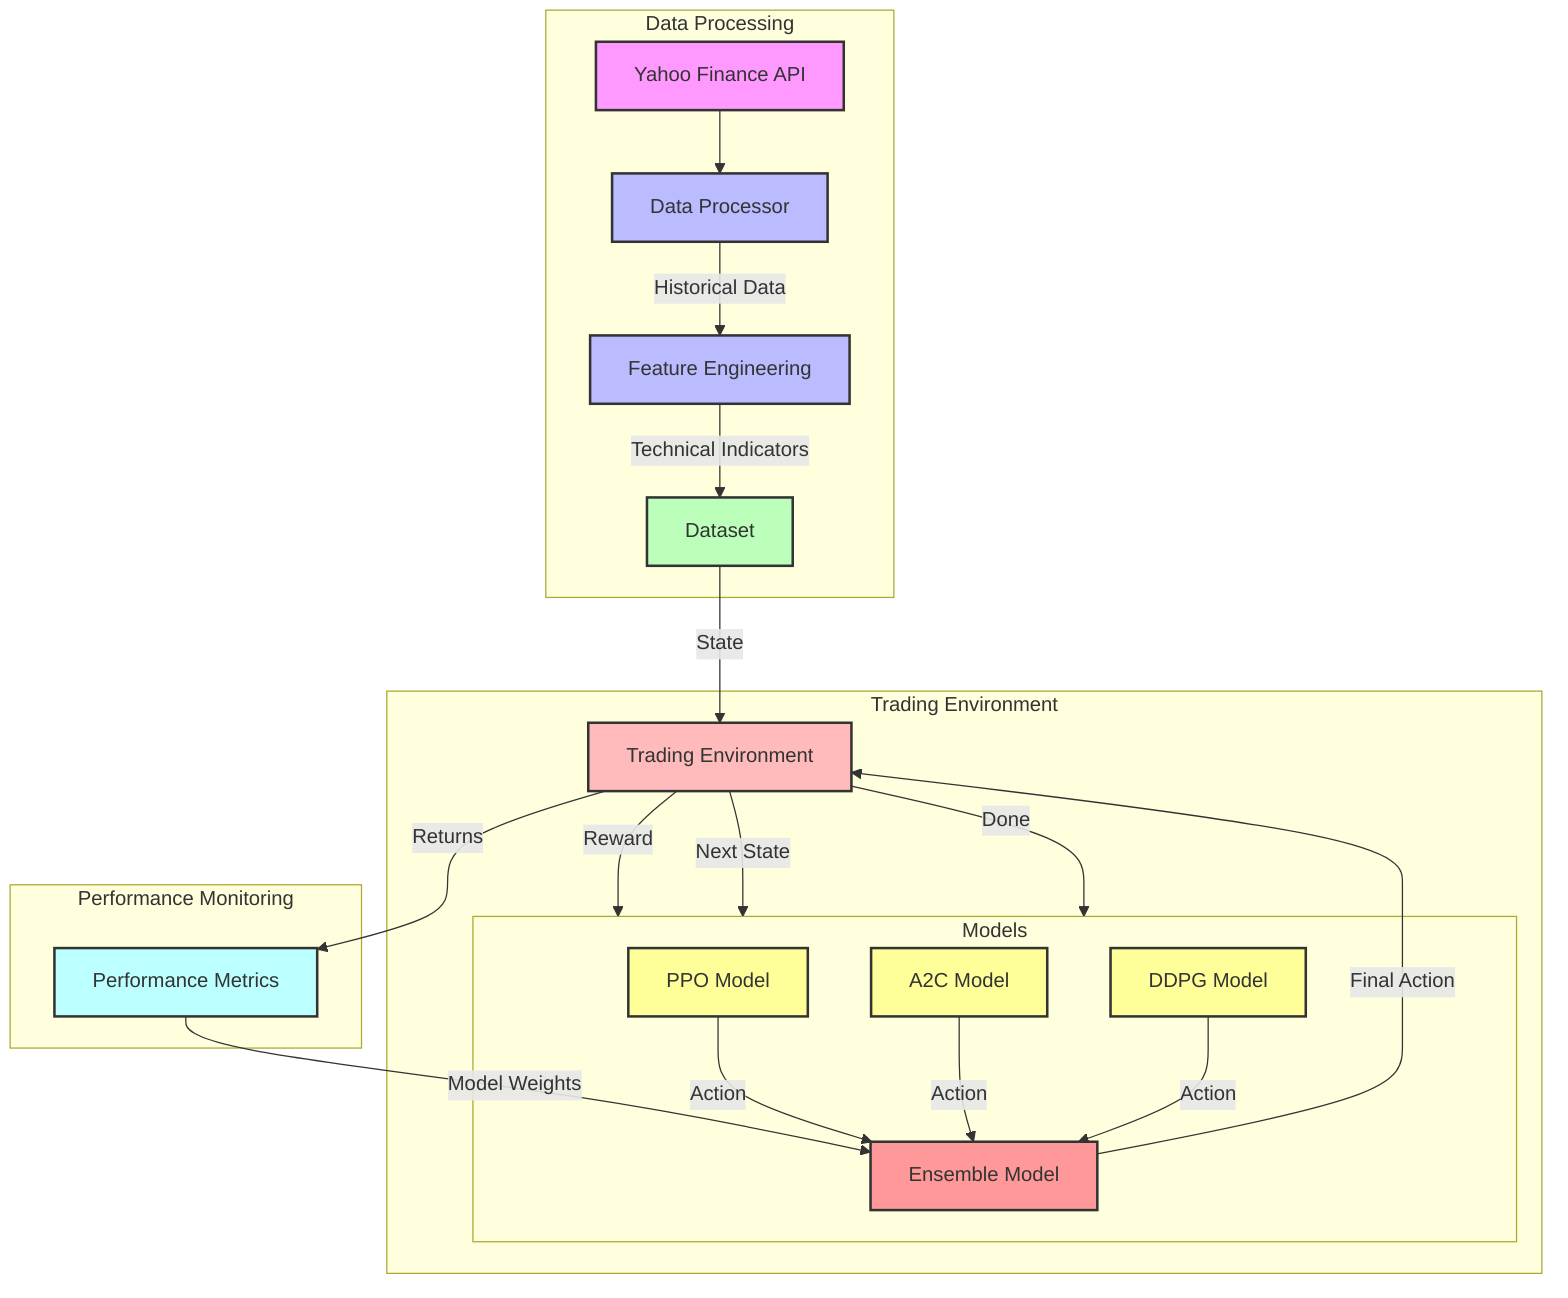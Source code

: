 graph TB
    subgraph Data Processing
        YF[Yahoo Finance API] --> DP[Data Processor]
        DP --> |Historical Data| FE[Feature Engineering]
        FE --> |Technical Indicators| DS[Dataset]
    end

    subgraph Trading Environment
        DS --> |State| ENV[Trading Environment]
        ENV --> |Reward| Models
        ENV --> |Next State| Models
        ENV --> |Done| Models
    end

    subgraph Models
        PPO[PPO Model] --> |Action| ENS[Ensemble Model]
        A2C[A2C Model] --> |Action| ENS
        DDPG[DDPG Model] --> |Action| ENS
        ENS --> |Final Action| ENV
    end

    subgraph Performance Monitoring
        ENV --> |Returns| PM[Performance Metrics]
        PM --> |Model Weights| ENS
    end

    style YF fill:#f9f,stroke:#333,stroke-width:2px
    style DP fill:#bbf,stroke:#333,stroke-width:2px
    style FE fill:#bbf,stroke:#333,stroke-width:2px
    style DS fill:#bfb,stroke:#333,stroke-width:2px
    style ENV fill:#fbb,stroke:#333,stroke-width:2px
    style PPO fill:#ff9,stroke:#333,stroke-width:2px
    style A2C fill:#ff9,stroke:#333,stroke-width:2px
    style DDPG fill:#ff9,stroke:#333,stroke-width:2px
    style ENS fill:#f99,stroke:#333,stroke-width:2px
    style PM fill:#bff,stroke:#333,stroke-width:2px